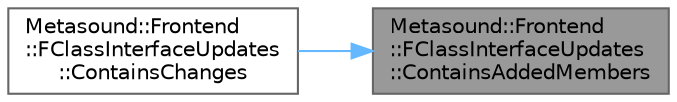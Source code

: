 digraph "Metasound::Frontend::FClassInterfaceUpdates::ContainsAddedMembers"
{
 // INTERACTIVE_SVG=YES
 // LATEX_PDF_SIZE
  bgcolor="transparent";
  edge [fontname=Helvetica,fontsize=10,labelfontname=Helvetica,labelfontsize=10];
  node [fontname=Helvetica,fontsize=10,shape=box,height=0.2,width=0.4];
  rankdir="RL";
  Node1 [id="Node000001",label="Metasound::Frontend\l::FClassInterfaceUpdates\l::ContainsAddedMembers",height=0.2,width=0.4,color="gray40", fillcolor="grey60", style="filled", fontcolor="black",tooltip=" "];
  Node1 -> Node2 [id="edge1_Node000001_Node000002",dir="back",color="steelblue1",style="solid",tooltip=" "];
  Node2 [id="Node000002",label="Metasound::Frontend\l::FClassInterfaceUpdates\l::ContainsChanges",height=0.2,width=0.4,color="grey40", fillcolor="white", style="filled",URL="$dd/de8/structMetasound_1_1Frontend_1_1FClassInterfaceUpdates.html#a1d546def186675549ea7b29b83f862be",tooltip=" "];
}

